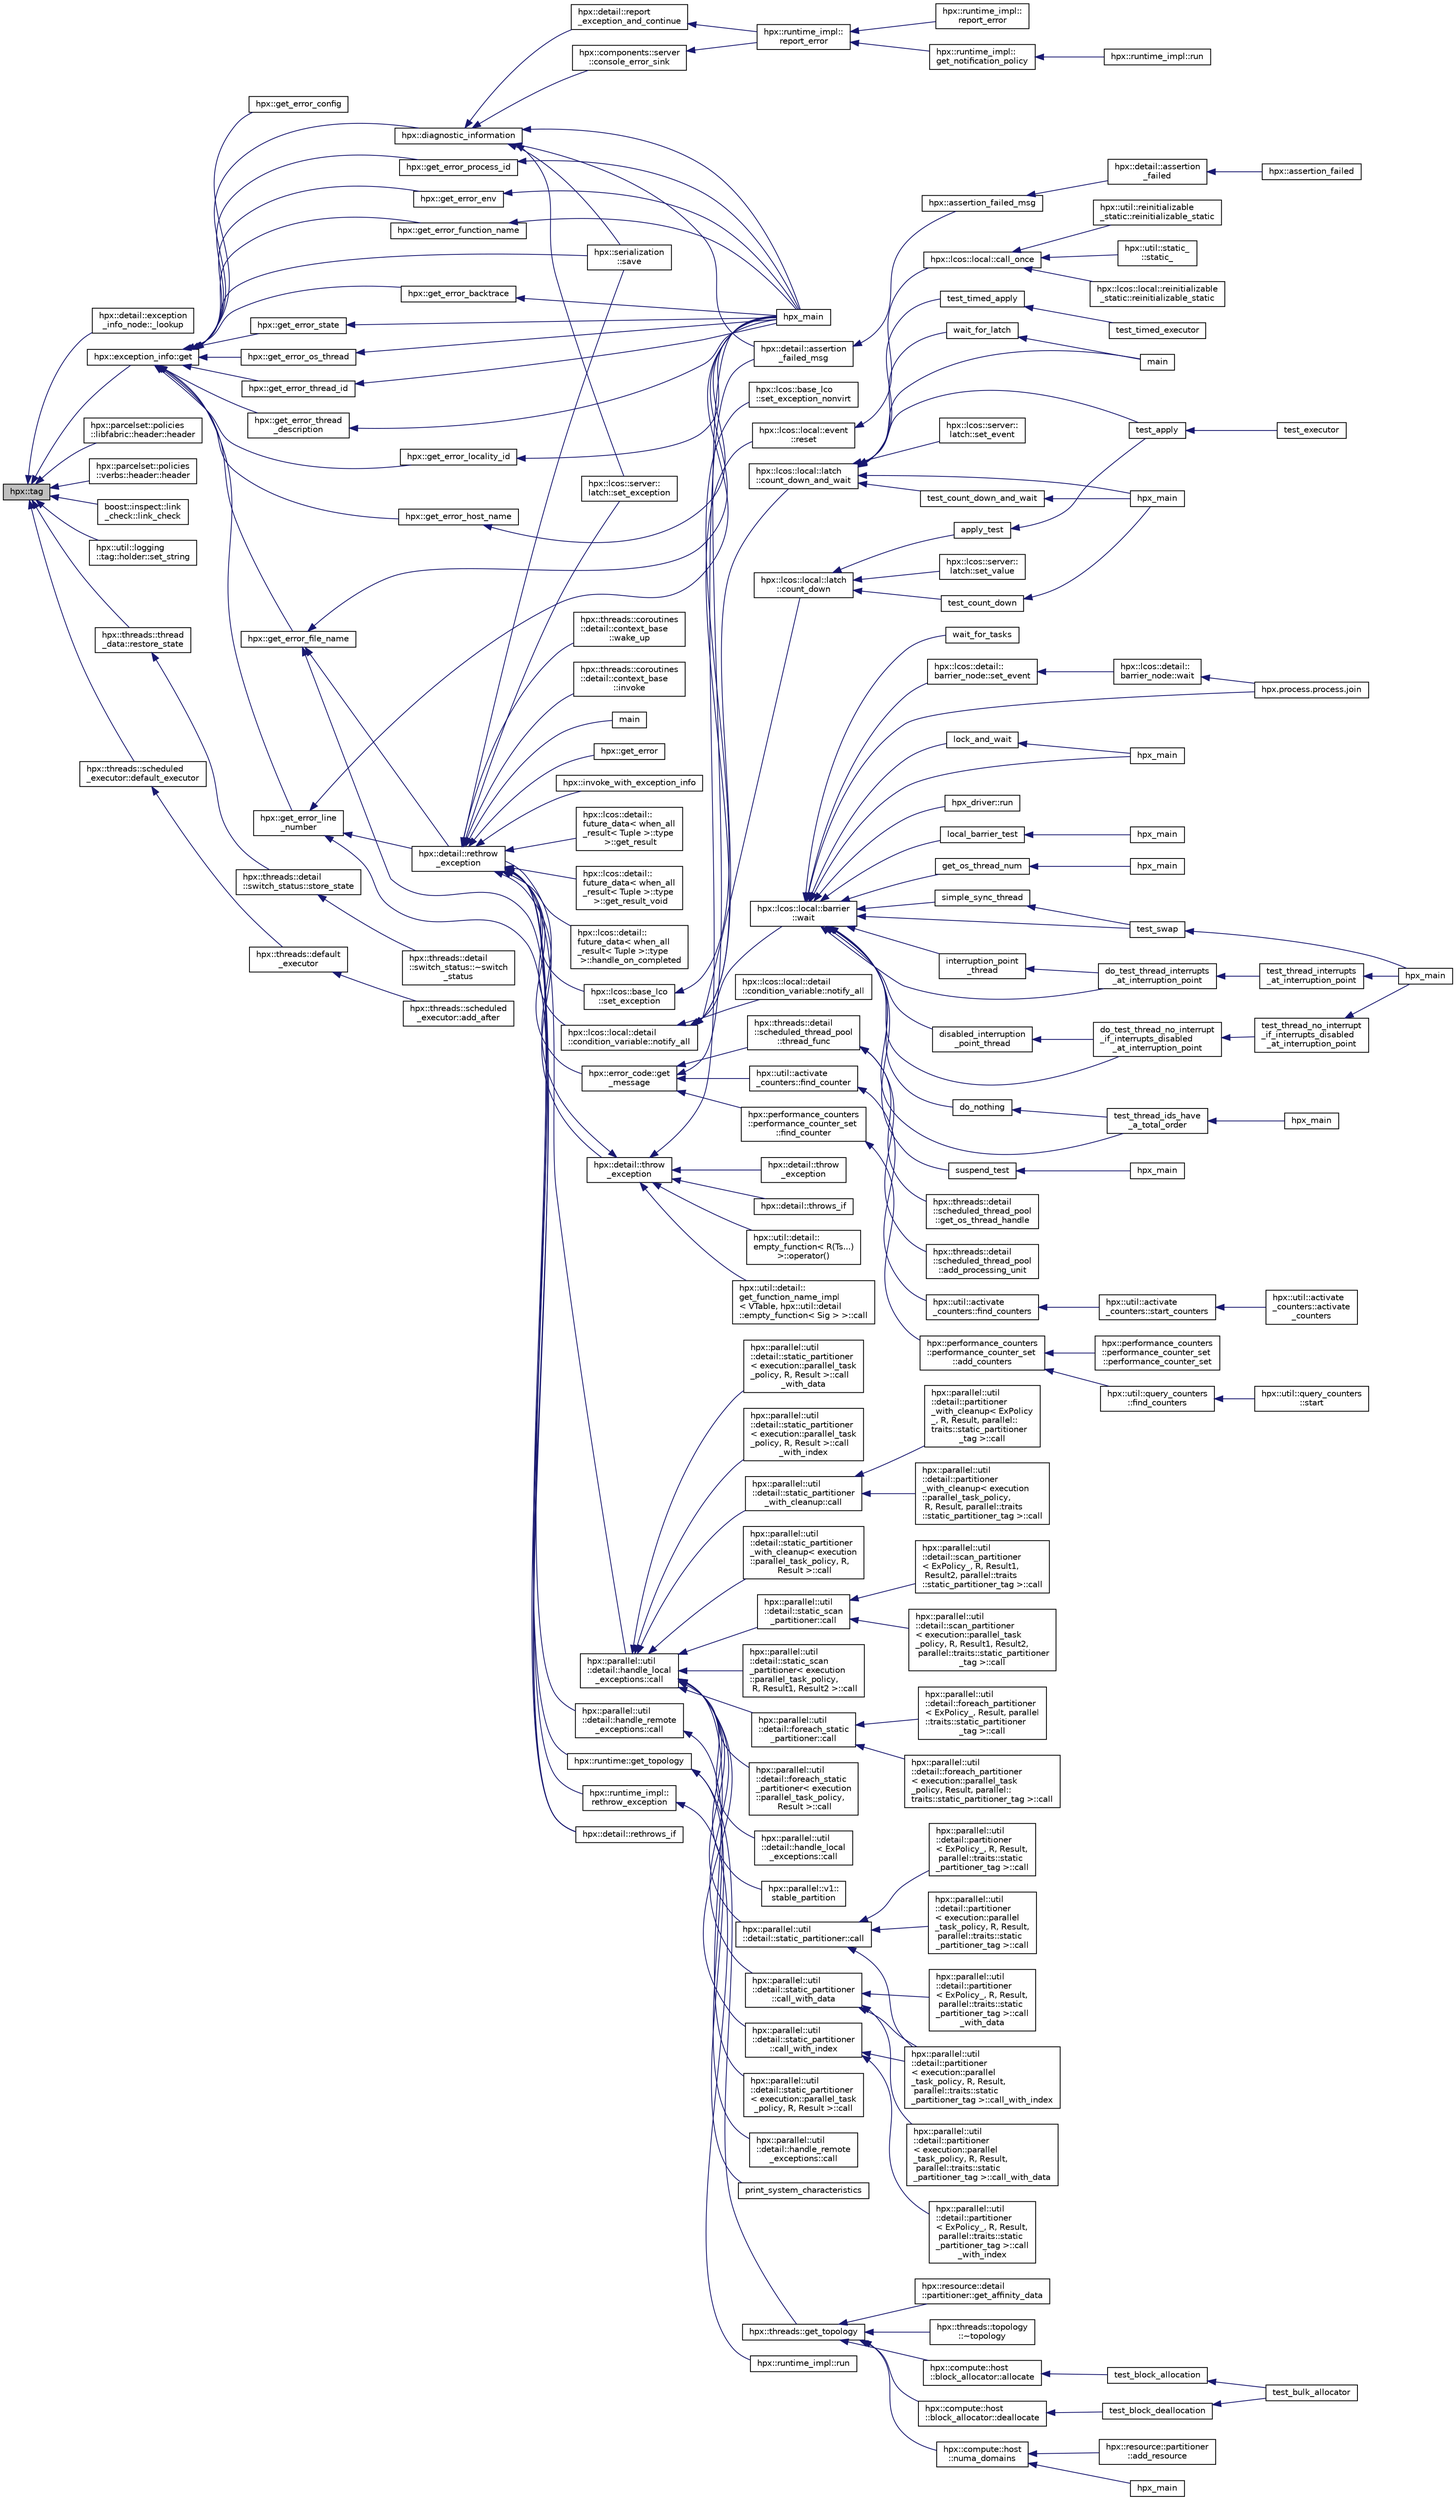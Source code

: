 digraph "hpx::tag"
{
  edge [fontname="Helvetica",fontsize="10",labelfontname="Helvetica",labelfontsize="10"];
  node [fontname="Helvetica",fontsize="10",shape=record];
  rankdir="LR";
  Node16315 [label="hpx::tag",height=0.2,width=0.4,color="black", fillcolor="grey75", style="filled", fontcolor="black"];
  Node16315 -> Node16316 [dir="back",color="midnightblue",fontsize="10",style="solid",fontname="Helvetica"];
  Node16316 [label="hpx::detail::exception\l_info_node::_lookup",height=0.2,width=0.4,color="black", fillcolor="white", style="filled",URL="$dd/d47/classhpx_1_1detail_1_1exception__info__node.html#a893452f0b7aa9c681b8bca11200932f8"];
  Node16315 -> Node16317 [dir="back",color="midnightblue",fontsize="10",style="solid",fontname="Helvetica"];
  Node16317 [label="hpx::exception_info::get",height=0.2,width=0.4,color="black", fillcolor="white", style="filled",URL="$d9/dd9/classhpx_1_1exception__info.html#a5185a3dd356feafdff056cc4004d15b4"];
  Node16317 -> Node16318 [dir="back",color="midnightblue",fontsize="10",style="solid",fontname="Helvetica"];
  Node16318 [label="hpx::diagnostic_information",height=0.2,width=0.4,color="black", fillcolor="white", style="filled",URL="$d8/d83/namespacehpx.html#af59d165ab289edc23121bae716d73b81",tooltip="Extract the diagnostic information embedded in the given exception and return a string holding a form..."];
  Node16318 -> Node16319 [dir="back",color="midnightblue",fontsize="10",style="solid",fontname="Helvetica"];
  Node16319 [label="hpx::components::server\l::console_error_sink",height=0.2,width=0.4,color="black", fillcolor="white", style="filled",URL="$d2/da2/namespacehpx_1_1components_1_1server.html#a690e445bd980a7ec4040fbba96dbfa61"];
  Node16319 -> Node16320 [dir="back",color="midnightblue",fontsize="10",style="solid",fontname="Helvetica"];
  Node16320 [label="hpx::runtime_impl::\lreport_error",height=0.2,width=0.4,color="black", fillcolor="white", style="filled",URL="$dc/d80/classhpx_1_1runtime__impl.html#aabdaeb29966bd884e97f5fbca0ecae3d",tooltip="Report a non-recoverable error to the runtime system. "];
  Node16320 -> Node16321 [dir="back",color="midnightblue",fontsize="10",style="solid",fontname="Helvetica"];
  Node16321 [label="hpx::runtime_impl::\lreport_error",height=0.2,width=0.4,color="black", fillcolor="white", style="filled",URL="$dc/d80/classhpx_1_1runtime__impl.html#a5183bfa1e494d6a1455d6c10300d202d",tooltip="Report a non-recoverable error to the runtime system. "];
  Node16320 -> Node16322 [dir="back",color="midnightblue",fontsize="10",style="solid",fontname="Helvetica"];
  Node16322 [label="hpx::runtime_impl::\lget_notification_policy",height=0.2,width=0.4,color="black", fillcolor="white", style="filled",URL="$dc/d80/classhpx_1_1runtime__impl.html#aa9de8265198ceaf0e1e3f2ac1d78462e"];
  Node16322 -> Node16323 [dir="back",color="midnightblue",fontsize="10",style="solid",fontname="Helvetica"];
  Node16323 [label="hpx::runtime_impl::run",height=0.2,width=0.4,color="black", fillcolor="white", style="filled",URL="$dc/d80/classhpx_1_1runtime__impl.html#af8458421582bcb47802b012932a68757",tooltip="Run the HPX runtime system, initially use the given number of (OS) threads in the thread-manager and ..."];
  Node16318 -> Node16324 [dir="back",color="midnightblue",fontsize="10",style="solid",fontname="Helvetica"];
  Node16324 [label="hpx_main",height=0.2,width=0.4,color="black", fillcolor="white", style="filled",URL="$d9/d96/error__handling_8cpp.html#aefd26dd818037509b2241068d57e3e1d"];
  Node16318 -> Node16325 [dir="back",color="midnightblue",fontsize="10",style="solid",fontname="Helvetica"];
  Node16325 [label="hpx::detail::assertion\l_failed_msg",height=0.2,width=0.4,color="black", fillcolor="white", style="filled",URL="$d5/dbe/namespacehpx_1_1detail.html#a078ade6d283dcb816b9295092df8bd7b"];
  Node16325 -> Node16326 [dir="back",color="midnightblue",fontsize="10",style="solid",fontname="Helvetica"];
  Node16326 [label="hpx::assertion_failed_msg",height=0.2,width=0.4,color="black", fillcolor="white", style="filled",URL="$d8/d83/namespacehpx.html#a89481420ff4aeab8c105f891a54d05e7"];
  Node16326 -> Node16327 [dir="back",color="midnightblue",fontsize="10",style="solid",fontname="Helvetica"];
  Node16327 [label="hpx::detail::assertion\l_failed",height=0.2,width=0.4,color="black", fillcolor="white", style="filled",URL="$d5/dbe/namespacehpx_1_1detail.html#a2d17d424c0a0fe9531ed345e974276e2"];
  Node16327 -> Node16328 [dir="back",color="midnightblue",fontsize="10",style="solid",fontname="Helvetica"];
  Node16328 [label="hpx::assertion_failed",height=0.2,width=0.4,color="black", fillcolor="white", style="filled",URL="$d8/d83/namespacehpx.html#a28fef0a5f0bb88b48bb37829d1efeb83"];
  Node16318 -> Node16329 [dir="back",color="midnightblue",fontsize="10",style="solid",fontname="Helvetica"];
  Node16329 [label="hpx::detail::report\l_exception_and_continue",height=0.2,width=0.4,color="black", fillcolor="white", style="filled",URL="$d5/dbe/namespacehpx_1_1detail.html#a4583e4f931e3f1cbdfaf65d36a6bbde3"];
  Node16329 -> Node16320 [dir="back",color="midnightblue",fontsize="10",style="solid",fontname="Helvetica"];
  Node16318 -> Node16330 [dir="back",color="midnightblue",fontsize="10",style="solid",fontname="Helvetica"];
  Node16330 [label="hpx::lcos::server::\llatch::set_exception",height=0.2,width=0.4,color="black", fillcolor="white", style="filled",URL="$d7/d72/classhpx_1_1lcos_1_1server_1_1latch.html#a6a83a6b5e6e193e6c0a47590b67d5db0"];
  Node16318 -> Node16331 [dir="back",color="midnightblue",fontsize="10",style="solid",fontname="Helvetica"];
  Node16331 [label="hpx::serialization\l::save",height=0.2,width=0.4,color="black", fillcolor="white", style="filled",URL="$d5/d3c/namespacehpx_1_1serialization.html#a9ec115556934cbf16eb17f027be48e57"];
  Node16317 -> Node16332 [dir="back",color="midnightblue",fontsize="10",style="solid",fontname="Helvetica"];
  Node16332 [label="hpx::get_error_locality_id",height=0.2,width=0.4,color="black", fillcolor="white", style="filled",URL="$d8/d83/namespacehpx.html#ae0aad4b593578699a9f5ac58d2a11288",tooltip="Return the locality id where the exception was thrown. "];
  Node16332 -> Node16324 [dir="back",color="midnightblue",fontsize="10",style="solid",fontname="Helvetica"];
  Node16317 -> Node16333 [dir="back",color="midnightblue",fontsize="10",style="solid",fontname="Helvetica"];
  Node16333 [label="hpx::get_error_host_name",height=0.2,width=0.4,color="black", fillcolor="white", style="filled",URL="$d8/d83/namespacehpx.html#a7ebe8e69e08d364ec86cbdcb9c5aa199",tooltip="Return the hostname of the locality where the exception was thrown. "];
  Node16333 -> Node16324 [dir="back",color="midnightblue",fontsize="10",style="solid",fontname="Helvetica"];
  Node16317 -> Node16334 [dir="back",color="midnightblue",fontsize="10",style="solid",fontname="Helvetica"];
  Node16334 [label="hpx::get_error_process_id",height=0.2,width=0.4,color="black", fillcolor="white", style="filled",URL="$d8/d83/namespacehpx.html#a0c21f4e95548d80fb941b4138d0e4d24",tooltip="Return the (operating system) process id of the locality where the exception was thrown. "];
  Node16334 -> Node16324 [dir="back",color="midnightblue",fontsize="10",style="solid",fontname="Helvetica"];
  Node16317 -> Node16335 [dir="back",color="midnightblue",fontsize="10",style="solid",fontname="Helvetica"];
  Node16335 [label="hpx::get_error_env",height=0.2,width=0.4,color="black", fillcolor="white", style="filled",URL="$d8/d83/namespacehpx.html#ab74d4e93ce592c61fa3d107701ef9284",tooltip="Return the environment of the OS-process at the point the exception was thrown. "];
  Node16335 -> Node16324 [dir="back",color="midnightblue",fontsize="10",style="solid",fontname="Helvetica"];
  Node16317 -> Node16336 [dir="back",color="midnightblue",fontsize="10",style="solid",fontname="Helvetica"];
  Node16336 [label="hpx::get_error_function_name",height=0.2,width=0.4,color="black", fillcolor="white", style="filled",URL="$d8/d83/namespacehpx.html#a754d205ce3b220a254c65f3d124ac405",tooltip="Return the function name from which the exception was thrown. "];
  Node16336 -> Node16324 [dir="back",color="midnightblue",fontsize="10",style="solid",fontname="Helvetica"];
  Node16317 -> Node16337 [dir="back",color="midnightblue",fontsize="10",style="solid",fontname="Helvetica"];
  Node16337 [label="hpx::get_error_backtrace",height=0.2,width=0.4,color="black", fillcolor="white", style="filled",URL="$d8/d83/namespacehpx.html#a6832a96f6792773df7403722ca42ea1c",tooltip="Return the stack backtrace from the point the exception was thrown. "];
  Node16337 -> Node16324 [dir="back",color="midnightblue",fontsize="10",style="solid",fontname="Helvetica"];
  Node16317 -> Node16338 [dir="back",color="midnightblue",fontsize="10",style="solid",fontname="Helvetica"];
  Node16338 [label="hpx::get_error_file_name",height=0.2,width=0.4,color="black", fillcolor="white", style="filled",URL="$d8/d83/namespacehpx.html#a0af92c8ff70bbc40c078ef06a2ff4647",tooltip="Return the (source code) file name of the function from which the exception was thrown. "];
  Node16338 -> Node16324 [dir="back",color="midnightblue",fontsize="10",style="solid",fontname="Helvetica"];
  Node16338 -> Node16339 [dir="back",color="midnightblue",fontsize="10",style="solid",fontname="Helvetica"];
  Node16339 [label="hpx::detail::rethrow\l_exception",height=0.2,width=0.4,color="black", fillcolor="white", style="filled",URL="$d5/dbe/namespacehpx_1_1detail.html#aee8c9834a58f5c303ab3458b3b47d557"];
  Node16339 -> Node16340 [dir="back",color="midnightblue",fontsize="10",style="solid",fontname="Helvetica"];
  Node16340 [label="hpx::lcos::base_lco\l::set_exception",height=0.2,width=0.4,color="black", fillcolor="white", style="filled",URL="$d4/d89/classhpx_1_1lcos_1_1base__lco.html#a85408899df98b05ceeb1aac31713f84d"];
  Node16340 -> Node16341 [dir="back",color="midnightblue",fontsize="10",style="solid",fontname="Helvetica"];
  Node16341 [label="hpx::lcos::base_lco\l::set_exception_nonvirt",height=0.2,width=0.4,color="black", fillcolor="white", style="filled",URL="$d4/d89/classhpx_1_1lcos_1_1base__lco.html#a969b5d5ecc77e759c713a0bb7a9d39fa"];
  Node16339 -> Node16342 [dir="back",color="midnightblue",fontsize="10",style="solid",fontname="Helvetica"];
  Node16342 [label="hpx::lcos::local::detail\l::condition_variable::notify_all",height=0.2,width=0.4,color="black", fillcolor="white", style="filled",URL="$d2/d39/classhpx_1_1lcos_1_1local_1_1detail_1_1condition__variable.html#adb0b4abe6f75aa3fad397b6a556ff1ae"];
  Node16342 -> Node16343 [dir="back",color="midnightblue",fontsize="10",style="solid",fontname="Helvetica"];
  Node16343 [label="hpx::lcos::local::detail\l::condition_variable::notify_all",height=0.2,width=0.4,color="black", fillcolor="white", style="filled",URL="$d2/d39/classhpx_1_1lcos_1_1local_1_1detail_1_1condition__variable.html#ae669c43530443e8852760f51f0ee3862"];
  Node16342 -> Node16344 [dir="back",color="midnightblue",fontsize="10",style="solid",fontname="Helvetica"];
  Node16344 [label="hpx::lcos::local::event\l::reset",height=0.2,width=0.4,color="black", fillcolor="white", style="filled",URL="$d2/d08/classhpx_1_1lcos_1_1local_1_1event.html#a1705a352cfae05961fe1f5c112199554",tooltip="Reset the event. "];
  Node16344 -> Node16345 [dir="back",color="midnightblue",fontsize="10",style="solid",fontname="Helvetica"];
  Node16345 [label="hpx::lcos::local::call_once",height=0.2,width=0.4,color="black", fillcolor="white", style="filled",URL="$d0/d47/namespacehpx_1_1lcos_1_1local.html#a3fa67464391720578b24d35907853756"];
  Node16345 -> Node16346 [dir="back",color="midnightblue",fontsize="10",style="solid",fontname="Helvetica"];
  Node16346 [label="hpx::lcos::local::reinitializable\l_static::reinitializable_static",height=0.2,width=0.4,color="black", fillcolor="white", style="filled",URL="$d4/d04/structhpx_1_1lcos_1_1local_1_1reinitializable__static.html#a5be89efcb123484e955a72ee512d0ea2"];
  Node16345 -> Node16347 [dir="back",color="midnightblue",fontsize="10",style="solid",fontname="Helvetica"];
  Node16347 [label="hpx::util::reinitializable\l_static::reinitializable_static",height=0.2,width=0.4,color="black", fillcolor="white", style="filled",URL="$d2/db7/structhpx_1_1util_1_1reinitializable__static.html#a8ebb2d00ae9b9ed3bef5751a326e57b3"];
  Node16345 -> Node16348 [dir="back",color="midnightblue",fontsize="10",style="solid",fontname="Helvetica"];
  Node16348 [label="hpx::util::static_\l::static_",height=0.2,width=0.4,color="black", fillcolor="white", style="filled",URL="$d3/dbb/structhpx_1_1util_1_1static__.html#a469d6f838e6368a1517bc1082099b8da"];
  Node16342 -> Node16349 [dir="back",color="midnightblue",fontsize="10",style="solid",fontname="Helvetica"];
  Node16349 [label="hpx::lcos::local::latch\l::count_down_and_wait",height=0.2,width=0.4,color="black", fillcolor="white", style="filled",URL="$dd/de7/classhpx_1_1lcos_1_1local_1_1latch.html#adefe7460a4205b19b2d7db2390673685"];
  Node16349 -> Node16350 [dir="back",color="midnightblue",fontsize="10",style="solid",fontname="Helvetica"];
  Node16350 [label="wait_for_latch",height=0.2,width=0.4,color="black", fillcolor="white", style="filled",URL="$d3/dd4/enumerate__threads_8cpp.html#a1044b11869f3225fc64846d4674c34a0"];
  Node16350 -> Node16351 [dir="back",color="midnightblue",fontsize="10",style="solid",fontname="Helvetica"];
  Node16351 [label="main",height=0.2,width=0.4,color="black", fillcolor="white", style="filled",URL="$d3/dd4/enumerate__threads_8cpp.html#ae66f6b31b5ad750f1fe042a706a4e3d4"];
  Node16349 -> Node16351 [dir="back",color="midnightblue",fontsize="10",style="solid",fontname="Helvetica"];
  Node16349 -> Node16352 [dir="back",color="midnightblue",fontsize="10",style="solid",fontname="Helvetica"];
  Node16352 [label="hpx::lcos::server::\llatch::set_event",height=0.2,width=0.4,color="black", fillcolor="white", style="filled",URL="$d7/d72/classhpx_1_1lcos_1_1server_1_1latch.html#ad456d4a188574ebc6bdb53f626cb8b27"];
  Node16349 -> Node16353 [dir="back",color="midnightblue",fontsize="10",style="solid",fontname="Helvetica"];
  Node16353 [label="test_count_down_and_wait",height=0.2,width=0.4,color="black", fillcolor="white", style="filled",URL="$d4/db4/local__latch_8cpp.html#a835e7630881efa4fb379972b0dc2fdb1"];
  Node16353 -> Node16354 [dir="back",color="midnightblue",fontsize="10",style="solid",fontname="Helvetica"];
  Node16354 [label="hpx_main",height=0.2,width=0.4,color="black", fillcolor="white", style="filled",URL="$d4/db4/local__latch_8cpp.html#aefd26dd818037509b2241068d57e3e1d"];
  Node16349 -> Node16354 [dir="back",color="midnightblue",fontsize="10",style="solid",fontname="Helvetica"];
  Node16349 -> Node16355 [dir="back",color="midnightblue",fontsize="10",style="solid",fontname="Helvetica"];
  Node16355 [label="test_apply",height=0.2,width=0.4,color="black", fillcolor="white", style="filled",URL="$d8/d83/minimal__async__executor_8cpp.html#a5f84f0aa2a8c7b97a91aff6d6eb013fc"];
  Node16355 -> Node16356 [dir="back",color="midnightblue",fontsize="10",style="solid",fontname="Helvetica"];
  Node16356 [label="test_executor",height=0.2,width=0.4,color="black", fillcolor="white", style="filled",URL="$d8/d83/minimal__async__executor_8cpp.html#a12065ee56eec28d3895ba316405a7116"];
  Node16349 -> Node16357 [dir="back",color="midnightblue",fontsize="10",style="solid",fontname="Helvetica"];
  Node16357 [label="test_timed_apply",height=0.2,width=0.4,color="black", fillcolor="white", style="filled",URL="$d7/de3/minimal__timed__async__executor_8cpp.html#a4efa415d3bbbec720c16e167505810e9"];
  Node16357 -> Node16358 [dir="back",color="midnightblue",fontsize="10",style="solid",fontname="Helvetica"];
  Node16358 [label="test_timed_executor",height=0.2,width=0.4,color="black", fillcolor="white", style="filled",URL="$d7/de3/minimal__timed__async__executor_8cpp.html#a4e2d002d587a77e84eb27f1f903f5094"];
  Node16342 -> Node16359 [dir="back",color="midnightblue",fontsize="10",style="solid",fontname="Helvetica"];
  Node16359 [label="hpx::lcos::local::latch\l::count_down",height=0.2,width=0.4,color="black", fillcolor="white", style="filled",URL="$dd/de7/classhpx_1_1lcos_1_1local_1_1latch.html#aef25cea98d12a646af282d0251583d53"];
  Node16359 -> Node16360 [dir="back",color="midnightblue",fontsize="10",style="solid",fontname="Helvetica"];
  Node16360 [label="hpx::lcos::server::\llatch::set_value",height=0.2,width=0.4,color="black", fillcolor="white", style="filled",URL="$d7/d72/classhpx_1_1lcos_1_1server_1_1latch.html#a547d6f9581fc315e3ab990be67bfa5eb",tooltip="This is invoked whenever the count_down() function is called. "];
  Node16359 -> Node16361 [dir="back",color="midnightblue",fontsize="10",style="solid",fontname="Helvetica"];
  Node16361 [label="test_count_down",height=0.2,width=0.4,color="black", fillcolor="white", style="filled",URL="$d4/db4/local__latch_8cpp.html#a6920c9633d0c95c497d3a4ee446a2bc5"];
  Node16361 -> Node16354 [dir="back",color="midnightblue",fontsize="10",style="solid",fontname="Helvetica"];
  Node16359 -> Node16362 [dir="back",color="midnightblue",fontsize="10",style="solid",fontname="Helvetica"];
  Node16362 [label="apply_test",height=0.2,width=0.4,color="black", fillcolor="white", style="filled",URL="$d8/d83/minimal__async__executor_8cpp.html#a7e42b6242cfc769ca209a7d7db8e7f16"];
  Node16362 -> Node16355 [dir="back",color="midnightblue",fontsize="10",style="solid",fontname="Helvetica"];
  Node16342 -> Node16363 [dir="back",color="midnightblue",fontsize="10",style="solid",fontname="Helvetica"];
  Node16363 [label="hpx::lcos::local::barrier\l::wait",height=0.2,width=0.4,color="black", fillcolor="white", style="filled",URL="$da/d43/classhpx_1_1lcos_1_1local_1_1barrier.html#ae3374c182ffd12c9975963139b6f9255"];
  Node16363 -> Node16364 [dir="back",color="midnightblue",fontsize="10",style="solid",fontname="Helvetica"];
  Node16364 [label="hpx::lcos::detail::\lbarrier_node::set_event",height=0.2,width=0.4,color="black", fillcolor="white", style="filled",URL="$dc/dd7/structhpx_1_1lcos_1_1detail_1_1barrier__node.html#a7c4df1612298d6bca82818ad1ab263e7"];
  Node16364 -> Node16365 [dir="back",color="midnightblue",fontsize="10",style="solid",fontname="Helvetica"];
  Node16365 [label="hpx::lcos::detail::\lbarrier_node::wait",height=0.2,width=0.4,color="black", fillcolor="white", style="filled",URL="$dc/dd7/structhpx_1_1lcos_1_1detail_1_1barrier__node.html#aa4e3bd2f6143714f869892b8e992c45e"];
  Node16365 -> Node16366 [dir="back",color="midnightblue",fontsize="10",style="solid",fontname="Helvetica"];
  Node16366 [label="hpx.process.process.join",height=0.2,width=0.4,color="black", fillcolor="white", style="filled",URL="$d3/d41/classhpx_1_1process_1_1process.html#acc7ec4687f3bf5ae121ef7b494d991d8"];
  Node16363 -> Node16367 [dir="back",color="midnightblue",fontsize="10",style="solid",fontname="Helvetica"];
  Node16367 [label="lock_and_wait",height=0.2,width=0.4,color="black", fillcolor="white", style="filled",URL="$d5/dca/hpx__thread__phase_8cpp.html#a33ae614742af7a5d14a763390f10b5ce"];
  Node16367 -> Node16368 [dir="back",color="midnightblue",fontsize="10",style="solid",fontname="Helvetica"];
  Node16368 [label="hpx_main",height=0.2,width=0.4,color="black", fillcolor="white", style="filled",URL="$d5/dca/hpx__thread__phase_8cpp.html#aaf67a3863f19ff7033e239ebb1204fb7"];
  Node16363 -> Node16368 [dir="back",color="midnightblue",fontsize="10",style="solid",fontname="Helvetica"];
  Node16363 -> Node16369 [dir="back",color="midnightblue",fontsize="10",style="solid",fontname="Helvetica"];
  Node16369 [label="hpx_driver::run",height=0.2,width=0.4,color="black", fillcolor="white", style="filled",URL="$df/d10/structhpx__driver.html#a18f4851aebac8f2b382fae393675108f"];
  Node16363 -> Node16370 [dir="back",color="midnightblue",fontsize="10",style="solid",fontname="Helvetica"];
  Node16370 [label="local_barrier_test",height=0.2,width=0.4,color="black", fillcolor="white", style="filled",URL="$d2/db4/tests_2unit_2lcos_2local__barrier_8cpp.html#aa0780d94f0cd2b7fb0085691df108c5d"];
  Node16370 -> Node16371 [dir="back",color="midnightblue",fontsize="10",style="solid",fontname="Helvetica"];
  Node16371 [label="hpx_main",height=0.2,width=0.4,color="black", fillcolor="white", style="filled",URL="$d2/db4/tests_2unit_2lcos_2local__barrier_8cpp.html#aaf67a3863f19ff7033e239ebb1204fb7"];
  Node16363 -> Node16372 [dir="back",color="midnightblue",fontsize="10",style="solid",fontname="Helvetica"];
  Node16372 [label="get_os_thread_num",height=0.2,width=0.4,color="black", fillcolor="white", style="filled",URL="$d2/dfb/os__thread__num_8cpp.html#a4e93c08a1dab5895036ff150c5cbf0aa"];
  Node16372 -> Node16373 [dir="back",color="midnightblue",fontsize="10",style="solid",fontname="Helvetica"];
  Node16373 [label="hpx_main",height=0.2,width=0.4,color="black", fillcolor="white", style="filled",URL="$d2/dfb/os__thread__num_8cpp.html#aaf67a3863f19ff7033e239ebb1204fb7"];
  Node16363 -> Node16366 [dir="back",color="midnightblue",fontsize="10",style="solid",fontname="Helvetica"];
  Node16363 -> Node16374 [dir="back",color="midnightblue",fontsize="10",style="solid",fontname="Helvetica"];
  Node16374 [label="interruption_point\l_thread",height=0.2,width=0.4,color="black", fillcolor="white", style="filled",URL="$d0/d4e/tests_2unit_2threads_2thread_8cpp.html#a4ed7731f04404da6ea18c2204329f7cb"];
  Node16374 -> Node16375 [dir="back",color="midnightblue",fontsize="10",style="solid",fontname="Helvetica"];
  Node16375 [label="do_test_thread_interrupts\l_at_interruption_point",height=0.2,width=0.4,color="black", fillcolor="white", style="filled",URL="$d0/d4e/tests_2unit_2threads_2thread_8cpp.html#a1592be75203d2ef54f0a19832cacecf8"];
  Node16375 -> Node16376 [dir="back",color="midnightblue",fontsize="10",style="solid",fontname="Helvetica"];
  Node16376 [label="test_thread_interrupts\l_at_interruption_point",height=0.2,width=0.4,color="black", fillcolor="white", style="filled",URL="$d0/d4e/tests_2unit_2threads_2thread_8cpp.html#a4a6a8c2918dcd825da0102f3a63bf24a"];
  Node16376 -> Node16377 [dir="back",color="midnightblue",fontsize="10",style="solid",fontname="Helvetica"];
  Node16377 [label="hpx_main",height=0.2,width=0.4,color="black", fillcolor="white", style="filled",URL="$d0/d4e/tests_2unit_2threads_2thread_8cpp.html#a255f773d830db5ca937cff11c2692fa2"];
  Node16363 -> Node16375 [dir="back",color="midnightblue",fontsize="10",style="solid",fontname="Helvetica"];
  Node16363 -> Node16378 [dir="back",color="midnightblue",fontsize="10",style="solid",fontname="Helvetica"];
  Node16378 [label="disabled_interruption\l_point_thread",height=0.2,width=0.4,color="black", fillcolor="white", style="filled",URL="$d0/d4e/tests_2unit_2threads_2thread_8cpp.html#a36cf1f1e669661313a3a2657b174f7c2"];
  Node16378 -> Node16379 [dir="back",color="midnightblue",fontsize="10",style="solid",fontname="Helvetica"];
  Node16379 [label="do_test_thread_no_interrupt\l_if_interrupts_disabled\l_at_interruption_point",height=0.2,width=0.4,color="black", fillcolor="white", style="filled",URL="$d0/d4e/tests_2unit_2threads_2thread_8cpp.html#a83a3b29d9f2edb5952625e72f9651985"];
  Node16379 -> Node16380 [dir="back",color="midnightblue",fontsize="10",style="solid",fontname="Helvetica"];
  Node16380 [label="test_thread_no_interrupt\l_if_interrupts_disabled\l_at_interruption_point",height=0.2,width=0.4,color="black", fillcolor="white", style="filled",URL="$d0/d4e/tests_2unit_2threads_2thread_8cpp.html#ae8589f467c87f24293dd95710b4d8374"];
  Node16380 -> Node16377 [dir="back",color="midnightblue",fontsize="10",style="solid",fontname="Helvetica"];
  Node16363 -> Node16379 [dir="back",color="midnightblue",fontsize="10",style="solid",fontname="Helvetica"];
  Node16363 -> Node16381 [dir="back",color="midnightblue",fontsize="10",style="solid",fontname="Helvetica"];
  Node16381 [label="simple_sync_thread",height=0.2,width=0.4,color="black", fillcolor="white", style="filled",URL="$d0/d4e/tests_2unit_2threads_2thread_8cpp.html#aafe091deb4ce014ec0d8354ca4219cb3"];
  Node16381 -> Node16382 [dir="back",color="midnightblue",fontsize="10",style="solid",fontname="Helvetica"];
  Node16382 [label="test_swap",height=0.2,width=0.4,color="black", fillcolor="white", style="filled",URL="$d0/d4e/tests_2unit_2threads_2thread_8cpp.html#aa9645d2d1912efd27e83867429e862d0"];
  Node16382 -> Node16377 [dir="back",color="midnightblue",fontsize="10",style="solid",fontname="Helvetica"];
  Node16363 -> Node16382 [dir="back",color="midnightblue",fontsize="10",style="solid",fontname="Helvetica"];
  Node16363 -> Node16383 [dir="back",color="midnightblue",fontsize="10",style="solid",fontname="Helvetica"];
  Node16383 [label="do_nothing",height=0.2,width=0.4,color="black", fillcolor="white", style="filled",URL="$df/d88/thread__id_8cpp.html#ad27c188384788837a2a71dde38635725"];
  Node16383 -> Node16384 [dir="back",color="midnightblue",fontsize="10",style="solid",fontname="Helvetica"];
  Node16384 [label="test_thread_ids_have\l_a_total_order",height=0.2,width=0.4,color="black", fillcolor="white", style="filled",URL="$df/d88/thread__id_8cpp.html#a95604be93f5422b5bc87778cff21bde1"];
  Node16384 -> Node16385 [dir="back",color="midnightblue",fontsize="10",style="solid",fontname="Helvetica"];
  Node16385 [label="hpx_main",height=0.2,width=0.4,color="black", fillcolor="white", style="filled",URL="$df/d88/thread__id_8cpp.html#a255f773d830db5ca937cff11c2692fa2"];
  Node16363 -> Node16384 [dir="back",color="midnightblue",fontsize="10",style="solid",fontname="Helvetica"];
  Node16363 -> Node16386 [dir="back",color="midnightblue",fontsize="10",style="solid",fontname="Helvetica"];
  Node16386 [label="suspend_test",height=0.2,width=0.4,color="black", fillcolor="white", style="filled",URL="$db/d59/thread__suspend__duration_8cpp.html#a51db1109c6dea5b277ccfc6e1a2e0a18"];
  Node16386 -> Node16387 [dir="back",color="midnightblue",fontsize="10",style="solid",fontname="Helvetica"];
  Node16387 [label="hpx_main",height=0.2,width=0.4,color="black", fillcolor="white", style="filled",URL="$db/d59/thread__suspend__duration_8cpp.html#aaf67a3863f19ff7033e239ebb1204fb7"];
  Node16363 -> Node16388 [dir="back",color="midnightblue",fontsize="10",style="solid",fontname="Helvetica"];
  Node16388 [label="wait_for_tasks",height=0.2,width=0.4,color="black", fillcolor="white", style="filled",URL="$df/de1/timed__task__spawn_8cpp.html#a9343f118f9876c51c2ce9a733a41320f"];
  Node16339 -> Node16389 [dir="back",color="midnightblue",fontsize="10",style="solid",fontname="Helvetica"];
  Node16389 [label="hpx::threads::coroutines\l::detail::context_base\l::wake_up",height=0.2,width=0.4,color="black", fillcolor="white", style="filled",URL="$db/d5b/classhpx_1_1threads_1_1coroutines_1_1detail_1_1context__base.html#a8f68992ba47147b3cf0d986cb3c00cac"];
  Node16339 -> Node16390 [dir="back",color="midnightblue",fontsize="10",style="solid",fontname="Helvetica"];
  Node16390 [label="hpx::threads::coroutines\l::detail::context_base\l::invoke",height=0.2,width=0.4,color="black", fillcolor="white", style="filled",URL="$db/d5b/classhpx_1_1threads_1_1coroutines_1_1detail_1_1context__base.html#a4551597fa028f3591d03b0812e4a9915"];
  Node16339 -> Node16391 [dir="back",color="midnightblue",fontsize="10",style="solid",fontname="Helvetica"];
  Node16391 [label="main",height=0.2,width=0.4,color="black", fillcolor="white", style="filled",URL="$d7/d51/cxx11__std__exception__ptr_8cpp.html#ae66f6b31b5ad750f1fe042a706a4e3d4"];
  Node16339 -> Node16392 [dir="back",color="midnightblue",fontsize="10",style="solid",fontname="Helvetica"];
  Node16392 [label="hpx::error_code::get\l_message",height=0.2,width=0.4,color="black", fillcolor="white", style="filled",URL="$d0/ddf/classhpx_1_1error__code.html#a70ab613bf2dfd57edc658b4acc680a63"];
  Node16392 -> Node16393 [dir="back",color="midnightblue",fontsize="10",style="solid",fontname="Helvetica"];
  Node16393 [label="hpx::util::activate\l_counters::find_counter",height=0.2,width=0.4,color="black", fillcolor="white", style="filled",URL="$d9/d0b/classhpx_1_1util_1_1activate__counters.html#acc7f93dc5cd3bf46dbcfbe72012f2ff6"];
  Node16393 -> Node16394 [dir="back",color="midnightblue",fontsize="10",style="solid",fontname="Helvetica"];
  Node16394 [label="hpx::util::activate\l_counters::find_counters",height=0.2,width=0.4,color="black", fillcolor="white", style="filled",URL="$d9/d0b/classhpx_1_1util_1_1activate__counters.html#a797f766dd5e2416f54a5a91b267bedd4"];
  Node16394 -> Node16395 [dir="back",color="midnightblue",fontsize="10",style="solid",fontname="Helvetica"];
  Node16395 [label="hpx::util::activate\l_counters::start_counters",height=0.2,width=0.4,color="black", fillcolor="white", style="filled",URL="$d9/d0b/classhpx_1_1util_1_1activate__counters.html#af2193bbb81054707baea1f8f19d63ddf"];
  Node16395 -> Node16396 [dir="back",color="midnightblue",fontsize="10",style="solid",fontname="Helvetica"];
  Node16396 [label="hpx::util::activate\l_counters::activate\l_counters",height=0.2,width=0.4,color="black", fillcolor="white", style="filled",URL="$d9/d0b/classhpx_1_1util_1_1activate__counters.html#a58030114fe706c120ec4d6d793da25d7"];
  Node16392 -> Node16324 [dir="back",color="midnightblue",fontsize="10",style="solid",fontname="Helvetica"];
  Node16392 -> Node16397 [dir="back",color="midnightblue",fontsize="10",style="solid",fontname="Helvetica"];
  Node16397 [label="hpx::performance_counters\l::performance_counter_set\l::find_counter",height=0.2,width=0.4,color="black", fillcolor="white", style="filled",URL="$df/d08/classhpx_1_1performance__counters_1_1performance__counter__set.html#a848fe9c57582888c33da9340854c43ae"];
  Node16397 -> Node16398 [dir="back",color="midnightblue",fontsize="10",style="solid",fontname="Helvetica"];
  Node16398 [label="hpx::performance_counters\l::performance_counter_set\l::add_counters",height=0.2,width=0.4,color="black", fillcolor="white", style="filled",URL="$df/d08/classhpx_1_1performance__counters_1_1performance__counter__set.html#a82a5e55260f2b6380aea7a67db23ee37"];
  Node16398 -> Node16399 [dir="back",color="midnightblue",fontsize="10",style="solid",fontname="Helvetica"];
  Node16399 [label="hpx::performance_counters\l::performance_counter_set\l::performance_counter_set",height=0.2,width=0.4,color="black", fillcolor="white", style="filled",URL="$df/d08/classhpx_1_1performance__counters_1_1performance__counter__set.html#a98a228aa71d402b00fb39dcd660aa80f"];
  Node16398 -> Node16400 [dir="back",color="midnightblue",fontsize="10",style="solid",fontname="Helvetica"];
  Node16400 [label="hpx::util::query_counters\l::find_counters",height=0.2,width=0.4,color="black", fillcolor="white", style="filled",URL="$de/ddf/classhpx_1_1util_1_1query__counters.html#a5348e11b9ef51989bcebe43621816a28"];
  Node16400 -> Node16401 [dir="back",color="midnightblue",fontsize="10",style="solid",fontname="Helvetica"];
  Node16401 [label="hpx::util::query_counters\l::start",height=0.2,width=0.4,color="black", fillcolor="white", style="filled",URL="$de/ddf/classhpx_1_1util_1_1query__counters.html#aa24a6ab24531938c6bd7b143bc8857ad"];
  Node16392 -> Node16402 [dir="back",color="midnightblue",fontsize="10",style="solid",fontname="Helvetica"];
  Node16402 [label="hpx::threads::detail\l::scheduled_thread_pool\l::thread_func",height=0.2,width=0.4,color="black", fillcolor="white", style="filled",URL="$d2/df7/classhpx_1_1threads_1_1detail_1_1scheduled__thread__pool.html#a32d8c1d6d55b20d42149c5710792142f"];
  Node16402 -> Node16403 [dir="back",color="midnightblue",fontsize="10",style="solid",fontname="Helvetica"];
  Node16403 [label="hpx::threads::detail\l::scheduled_thread_pool\l::get_os_thread_handle",height=0.2,width=0.4,color="black", fillcolor="white", style="filled",URL="$d2/df7/classhpx_1_1threads_1_1detail_1_1scheduled__thread__pool.html#a18f2b38df9ce10cde72b3a19174b18fe"];
  Node16402 -> Node16404 [dir="back",color="midnightblue",fontsize="10",style="solid",fontname="Helvetica"];
  Node16404 [label="hpx::threads::detail\l::scheduled_thread_pool\l::add_processing_unit",height=0.2,width=0.4,color="black", fillcolor="white", style="filled",URL="$d2/df7/classhpx_1_1threads_1_1detail_1_1scheduled__thread__pool.html#a83df1a54306c268c2cc95d0c4b9b9eb6"];
  Node16339 -> Node16405 [dir="back",color="midnightblue",fontsize="10",style="solid",fontname="Helvetica"];
  Node16405 [label="hpx::detail::throw\l_exception",height=0.2,width=0.4,color="black", fillcolor="white", style="filled",URL="$d5/dbe/namespacehpx_1_1detail.html#a6366f24c7da7fddd56679cb4f108689d"];
  Node16405 -> Node16406 [dir="back",color="midnightblue",fontsize="10",style="solid",fontname="Helvetica"];
  Node16406 [label="hpx::util::detail::\lempty_function\< R(Ts...)\l\>::operator()",height=0.2,width=0.4,color="black", fillcolor="white", style="filled",URL="$d8/d21/structhpx_1_1util_1_1detail_1_1empty__function_3_01_r_07_ts_8_8_8_08_4.html#adb431a3cceb8571dc9585ee569785162"];
  Node16405 -> Node16407 [dir="back",color="midnightblue",fontsize="10",style="solid",fontname="Helvetica"];
  Node16407 [label="hpx::util::detail::\lget_function_name_impl\l\< VTable, hpx::util::detail\l::empty_function\< Sig \> \>::call",height=0.2,width=0.4,color="black", fillcolor="white", style="filled",URL="$d0/dd7/structhpx_1_1util_1_1detail_1_1get__function__name__impl_3_01_v_table_00_01hpx_1_1util_1_1detail8e73ebb974234b85000c33f4ae0f5f16.html#a75bf9540c81f7b5e41183f3205c12a62"];
  Node16405 -> Node16325 [dir="back",color="midnightblue",fontsize="10",style="solid",fontname="Helvetica"];
  Node16405 -> Node16408 [dir="back",color="midnightblue",fontsize="10",style="solid",fontname="Helvetica"];
  Node16408 [label="hpx::detail::throw\l_exception",height=0.2,width=0.4,color="black", fillcolor="white", style="filled",URL="$d5/dbe/namespacehpx_1_1detail.html#afe2ffcad03076b9ff496b50d1d8945b2"];
  Node16405 -> Node16339 [dir="back",color="midnightblue",fontsize="10",style="solid",fontname="Helvetica"];
  Node16405 -> Node16409 [dir="back",color="midnightblue",fontsize="10",style="solid",fontname="Helvetica"];
  Node16409 [label="hpx::detail::throws_if",height=0.2,width=0.4,color="black", fillcolor="white", style="filled",URL="$d5/dbe/namespacehpx_1_1detail.html#ad1388ea71d54a9719754460b561b024d"];
  Node16339 -> Node16410 [dir="back",color="midnightblue",fontsize="10",style="solid",fontname="Helvetica"];
  Node16410 [label="hpx::get_error",height=0.2,width=0.4,color="black", fillcolor="white", style="filled",URL="$d8/d83/namespacehpx.html#a1ff429d6f7614262d7992fb9571b38b8"];
  Node16339 -> Node16411 [dir="back",color="midnightblue",fontsize="10",style="solid",fontname="Helvetica"];
  Node16411 [label="hpx::invoke_with_exception_info",height=0.2,width=0.4,color="black", fillcolor="white", style="filled",URL="$d8/d83/namespacehpx.html#aa44c53a25b8fa7b5ae7d2bc8ad23ab92"];
  Node16339 -> Node16412 [dir="back",color="midnightblue",fontsize="10",style="solid",fontname="Helvetica"];
  Node16412 [label="hpx::lcos::detail::\lfuture_data\< when_all\l_result\< Tuple \>::type\l \>::get_result",height=0.2,width=0.4,color="black", fillcolor="white", style="filled",URL="$d9/dfd/structhpx_1_1lcos_1_1detail_1_1future__data.html#adc2a0614ee2b64aecba45d60c20d19e1"];
  Node16339 -> Node16413 [dir="back",color="midnightblue",fontsize="10",style="solid",fontname="Helvetica"];
  Node16413 [label="hpx::lcos::detail::\lfuture_data\< when_all\l_result\< Tuple \>::type\l \>::get_result_void",height=0.2,width=0.4,color="black", fillcolor="white", style="filled",URL="$d9/dfd/structhpx_1_1lcos_1_1detail_1_1future__data.html#a841ffe7b74fac6f7b4e3e04fd1440032"];
  Node16339 -> Node16414 [dir="back",color="midnightblue",fontsize="10",style="solid",fontname="Helvetica"];
  Node16414 [label="hpx::lcos::detail::\lfuture_data\< when_all\l_result\< Tuple \>::type\l \>::handle_on_completed",height=0.2,width=0.4,color="black", fillcolor="white", style="filled",URL="$d9/dfd/structhpx_1_1lcos_1_1detail_1_1future__data.html#a61ebb8bee6419e6c3d591b1b88e50641"];
  Node16339 -> Node16415 [dir="back",color="midnightblue",fontsize="10",style="solid",fontname="Helvetica"];
  Node16415 [label="hpx::parallel::util\l::detail::handle_local\l_exceptions::call",height=0.2,width=0.4,color="black", fillcolor="white", style="filled",URL="$d0/d5e/structhpx_1_1parallel_1_1util_1_1detail_1_1handle__local__exceptions.html#a56a599a341f75bf04abe06002fd64e12"];
  Node16415 -> Node16416 [dir="back",color="midnightblue",fontsize="10",style="solid",fontname="Helvetica"];
  Node16416 [label="hpx::parallel::util\l::detail::foreach_static\l_partitioner::call",height=0.2,width=0.4,color="black", fillcolor="white", style="filled",URL="$d6/d6a/structhpx_1_1parallel_1_1util_1_1detail_1_1foreach__static__partitioner.html#adacc835452ced27726fb88e340a65546"];
  Node16416 -> Node16417 [dir="back",color="midnightblue",fontsize="10",style="solid",fontname="Helvetica"];
  Node16417 [label="hpx::parallel::util\l::detail::foreach_partitioner\l\< ExPolicy_, Result, parallel\l::traits::static_partitioner\l_tag \>::call",height=0.2,width=0.4,color="black", fillcolor="white", style="filled",URL="$db/d4c/structhpx_1_1parallel_1_1util_1_1detail_1_1foreach__partitioner_3_01_ex_policy___00_01_result_00f0905d86233521b217e190864e1ef9bf.html#aec3e49e5b0760bc3e17e7151fbb130db"];
  Node16416 -> Node16418 [dir="back",color="midnightblue",fontsize="10",style="solid",fontname="Helvetica"];
  Node16418 [label="hpx::parallel::util\l::detail::foreach_partitioner\l\< execution::parallel_task\l_policy, Result, parallel::\ltraits::static_partitioner_tag \>::call",height=0.2,width=0.4,color="black", fillcolor="white", style="filled",URL="$dc/dea/structhpx_1_1parallel_1_1util_1_1detail_1_1foreach__partitioner_3_01execution_1_1parallel__task_15c413fade2c2ea381c529c90fb01b95.html#a8231aec9aa2b550686dfb09068355222"];
  Node16415 -> Node16419 [dir="back",color="midnightblue",fontsize="10",style="solid",fontname="Helvetica"];
  Node16419 [label="hpx::parallel::util\l::detail::foreach_static\l_partitioner\< execution\l::parallel_task_policy,\l Result \>::call",height=0.2,width=0.4,color="black", fillcolor="white", style="filled",URL="$dc/d70/structhpx_1_1parallel_1_1util_1_1detail_1_1foreach__static__partitioner_3_01execution_1_1paralle8626d5c4384767c8555b9966fc809b75.html#a4879597fc0c82d45142cb561100c86f4"];
  Node16415 -> Node16420 [dir="back",color="midnightblue",fontsize="10",style="solid",fontname="Helvetica"];
  Node16420 [label="hpx::parallel::util\l::detail::handle_local\l_exceptions::call",height=0.2,width=0.4,color="black", fillcolor="white", style="filled",URL="$d0/d5e/structhpx_1_1parallel_1_1util_1_1detail_1_1handle__local__exceptions.html#a65f1c0a8c9b34942d93b3cd71faf8bb0"];
  Node16415 -> Node16421 [dir="back",color="midnightblue",fontsize="10",style="solid",fontname="Helvetica"];
  Node16421 [label="hpx::parallel::v1::\lstable_partition",height=0.2,width=0.4,color="black", fillcolor="white", style="filled",URL="$db/db9/namespacehpx_1_1parallel_1_1v1.html#aed728fb959fc65925bdf19b9ae48d206"];
  Node16415 -> Node16422 [dir="back",color="midnightblue",fontsize="10",style="solid",fontname="Helvetica"];
  Node16422 [label="hpx::parallel::util\l::detail::static_partitioner::call",height=0.2,width=0.4,color="black", fillcolor="white", style="filled",URL="$d0/d26/structhpx_1_1parallel_1_1util_1_1detail_1_1static__partitioner.html#a55606c265351f432a032ffd3f526c9f0"];
  Node16422 -> Node16423 [dir="back",color="midnightblue",fontsize="10",style="solid",fontname="Helvetica"];
  Node16423 [label="hpx::parallel::util\l::detail::partitioner\l\< ExPolicy_, R, Result,\l parallel::traits::static\l_partitioner_tag \>::call",height=0.2,width=0.4,color="black", fillcolor="white", style="filled",URL="$d9/da6/structhpx_1_1parallel_1_1util_1_1detail_1_1partitioner_3_01_ex_policy___00_01_r_00_01_result_00_f9188a728fbca94eb87dd779d6a026dd.html#a175d427f7214fb0049495e41dc2a54e1"];
  Node16422 -> Node16424 [dir="back",color="midnightblue",fontsize="10",style="solid",fontname="Helvetica"];
  Node16424 [label="hpx::parallel::util\l::detail::partitioner\l\< execution::parallel\l_task_policy, R, Result,\l parallel::traits::static\l_partitioner_tag \>::call",height=0.2,width=0.4,color="black", fillcolor="white", style="filled",URL="$d2/d63/structhpx_1_1parallel_1_1util_1_1detail_1_1partitioner_3_01execution_1_1parallel__task__policy_0969c76df517dcec21fca7bbe6c5e8dec.html#a9fc3a0dd370ba00d8094b228c71ea206"];
  Node16422 -> Node16425 [dir="back",color="midnightblue",fontsize="10",style="solid",fontname="Helvetica"];
  Node16425 [label="hpx::parallel::util\l::detail::partitioner\l\< execution::parallel\l_task_policy, R, Result,\l parallel::traits::static\l_partitioner_tag \>::call_with_index",height=0.2,width=0.4,color="black", fillcolor="white", style="filled",URL="$d2/d63/structhpx_1_1parallel_1_1util_1_1detail_1_1partitioner_3_01execution_1_1parallel__task__policy_0969c76df517dcec21fca7bbe6c5e8dec.html#ae29ad3ded2e96492f8b0d3f89630c55b"];
  Node16415 -> Node16426 [dir="back",color="midnightblue",fontsize="10",style="solid",fontname="Helvetica"];
  Node16426 [label="hpx::parallel::util\l::detail::static_partitioner\l::call_with_data",height=0.2,width=0.4,color="black", fillcolor="white", style="filled",URL="$d0/d26/structhpx_1_1parallel_1_1util_1_1detail_1_1static__partitioner.html#a2e16a7f912e00971d1489075a843b703"];
  Node16426 -> Node16427 [dir="back",color="midnightblue",fontsize="10",style="solid",fontname="Helvetica"];
  Node16427 [label="hpx::parallel::util\l::detail::partitioner\l\< ExPolicy_, R, Result,\l parallel::traits::static\l_partitioner_tag \>::call\l_with_data",height=0.2,width=0.4,color="black", fillcolor="white", style="filled",URL="$d9/da6/structhpx_1_1parallel_1_1util_1_1detail_1_1partitioner_3_01_ex_policy___00_01_r_00_01_result_00_f9188a728fbca94eb87dd779d6a026dd.html#a7b9b2f116ae30586b36468b18c9094dc"];
  Node16426 -> Node16428 [dir="back",color="midnightblue",fontsize="10",style="solid",fontname="Helvetica"];
  Node16428 [label="hpx::parallel::util\l::detail::partitioner\l\< execution::parallel\l_task_policy, R, Result,\l parallel::traits::static\l_partitioner_tag \>::call_with_data",height=0.2,width=0.4,color="black", fillcolor="white", style="filled",URL="$d2/d63/structhpx_1_1parallel_1_1util_1_1detail_1_1partitioner_3_01execution_1_1parallel__task__policy_0969c76df517dcec21fca7bbe6c5e8dec.html#a48b27922d3496dc3aa94f90df1f1c0f1"];
  Node16426 -> Node16425 [dir="back",color="midnightblue",fontsize="10",style="solid",fontname="Helvetica"];
  Node16415 -> Node16429 [dir="back",color="midnightblue",fontsize="10",style="solid",fontname="Helvetica"];
  Node16429 [label="hpx::parallel::util\l::detail::static_partitioner\l::call_with_index",height=0.2,width=0.4,color="black", fillcolor="white", style="filled",URL="$d0/d26/structhpx_1_1parallel_1_1util_1_1detail_1_1static__partitioner.html#a042b7839c8ab773e61517e0d1581a02d"];
  Node16429 -> Node16430 [dir="back",color="midnightblue",fontsize="10",style="solid",fontname="Helvetica"];
  Node16430 [label="hpx::parallel::util\l::detail::partitioner\l\< ExPolicy_, R, Result,\l parallel::traits::static\l_partitioner_tag \>::call\l_with_index",height=0.2,width=0.4,color="black", fillcolor="white", style="filled",URL="$d9/da6/structhpx_1_1parallel_1_1util_1_1detail_1_1partitioner_3_01_ex_policy___00_01_r_00_01_result_00_f9188a728fbca94eb87dd779d6a026dd.html#ace9998b92da4f0f522b791aaefbe6db4"];
  Node16429 -> Node16425 [dir="back",color="midnightblue",fontsize="10",style="solid",fontname="Helvetica"];
  Node16415 -> Node16431 [dir="back",color="midnightblue",fontsize="10",style="solid",fontname="Helvetica"];
  Node16431 [label="hpx::parallel::util\l::detail::static_partitioner\l\< execution::parallel_task\l_policy, R, Result \>::call",height=0.2,width=0.4,color="black", fillcolor="white", style="filled",URL="$df/dd6/structhpx_1_1parallel_1_1util_1_1detail_1_1static__partitioner_3_01execution_1_1parallel__task__e307c4332e9603f100a00570fb182e4c.html#a6d9e6f39a7ed61b51f4172be35f686f9"];
  Node16415 -> Node16432 [dir="back",color="midnightblue",fontsize="10",style="solid",fontname="Helvetica"];
  Node16432 [label="hpx::parallel::util\l::detail::static_partitioner\l\< execution::parallel_task\l_policy, R, Result \>::call\l_with_data",height=0.2,width=0.4,color="black", fillcolor="white", style="filled",URL="$df/dd6/structhpx_1_1parallel_1_1util_1_1detail_1_1static__partitioner_3_01execution_1_1parallel__task__e307c4332e9603f100a00570fb182e4c.html#ad6b7be00bacc787470a76e212afe06fb"];
  Node16415 -> Node16433 [dir="back",color="midnightblue",fontsize="10",style="solid",fontname="Helvetica"];
  Node16433 [label="hpx::parallel::util\l::detail::static_partitioner\l\< execution::parallel_task\l_policy, R, Result \>::call\l_with_index",height=0.2,width=0.4,color="black", fillcolor="white", style="filled",URL="$df/dd6/structhpx_1_1parallel_1_1util_1_1detail_1_1static__partitioner_3_01execution_1_1parallel__task__e307c4332e9603f100a00570fb182e4c.html#ac1f9791eef7a7d0965e568a55d384ad9"];
  Node16415 -> Node16434 [dir="back",color="midnightblue",fontsize="10",style="solid",fontname="Helvetica"];
  Node16434 [label="hpx::parallel::util\l::detail::static_partitioner\l_with_cleanup::call",height=0.2,width=0.4,color="black", fillcolor="white", style="filled",URL="$df/d7d/structhpx_1_1parallel_1_1util_1_1detail_1_1static__partitioner__with__cleanup.html#aeecd73fce300c09d9d3de28de56cd765"];
  Node16434 -> Node16435 [dir="back",color="midnightblue",fontsize="10",style="solid",fontname="Helvetica"];
  Node16435 [label="hpx::parallel::util\l::detail::partitioner\l_with_cleanup\< ExPolicy\l_, R, Result, parallel::\ltraits::static_partitioner\l_tag \>::call",height=0.2,width=0.4,color="black", fillcolor="white", style="filled",URL="$d0/d90/structhpx_1_1parallel_1_1util_1_1detail_1_1partitioner__with__cleanup_3_01_ex_policy___00_01_r_0c3e17ad3ae71a37de155a669555baeda.html#aeb9438bf721d28529588bf5af4bcddba"];
  Node16434 -> Node16436 [dir="back",color="midnightblue",fontsize="10",style="solid",fontname="Helvetica"];
  Node16436 [label="hpx::parallel::util\l::detail::partitioner\l_with_cleanup\< execution\l::parallel_task_policy,\l R, Result, parallel::traits\l::static_partitioner_tag \>::call",height=0.2,width=0.4,color="black", fillcolor="white", style="filled",URL="$d5/da7/structhpx_1_1parallel_1_1util_1_1detail_1_1partitioner__with__cleanup_3_01execution_1_1parallel_8673dcd98c12f633ab8c18b0022ea41a.html#a7b972bb926154f03e888a1b6fd127bcd"];
  Node16415 -> Node16437 [dir="back",color="midnightblue",fontsize="10",style="solid",fontname="Helvetica"];
  Node16437 [label="hpx::parallel::util\l::detail::static_partitioner\l_with_cleanup\< execution\l::parallel_task_policy, R,\l Result \>::call",height=0.2,width=0.4,color="black", fillcolor="white", style="filled",URL="$df/dd6/structhpx_1_1parallel_1_1util_1_1detail_1_1static__partitioner__with__cleanup_3_01execution_1_1pee81c4d5fba158bd787d5798cd50c2c1.html#a8ad4ccadbe61740176e6186256233fd2"];
  Node16415 -> Node16438 [dir="back",color="midnightblue",fontsize="10",style="solid",fontname="Helvetica"];
  Node16438 [label="hpx::parallel::util\l::detail::static_scan\l_partitioner::call",height=0.2,width=0.4,color="black", fillcolor="white", style="filled",URL="$d6/dba/structhpx_1_1parallel_1_1util_1_1detail_1_1static__scan__partitioner.html#a25ea6c014eef58f375a3ecbb2185ba0c"];
  Node16438 -> Node16439 [dir="back",color="midnightblue",fontsize="10",style="solid",fontname="Helvetica"];
  Node16439 [label="hpx::parallel::util\l::detail::scan_partitioner\l\< ExPolicy_, R, Result1,\l Result2, parallel::traits\l::static_partitioner_tag \>::call",height=0.2,width=0.4,color="black", fillcolor="white", style="filled",URL="$d3/dc5/structhpx_1_1parallel_1_1util_1_1detail_1_1scan__partitioner_3_01_ex_policy___00_01_r_00_01_resu8681f2069743f920fc415be5cbab4cfc.html#a81f03c80515157478188ed27de54ec14"];
  Node16438 -> Node16440 [dir="back",color="midnightblue",fontsize="10",style="solid",fontname="Helvetica"];
  Node16440 [label="hpx::parallel::util\l::detail::scan_partitioner\l\< execution::parallel_task\l_policy, R, Result1, Result2,\l parallel::traits::static_partitioner\l_tag \>::call",height=0.2,width=0.4,color="black", fillcolor="white", style="filled",URL="$dc/d0d/structhpx_1_1parallel_1_1util_1_1detail_1_1scan__partitioner_3_01execution_1_1parallel__task__po27cdc75dfa3303c868d1c8542c2a4e05.html#a668fa903a77643f2e22c7bdb3e02daee"];
  Node16415 -> Node16441 [dir="back",color="midnightblue",fontsize="10",style="solid",fontname="Helvetica"];
  Node16441 [label="hpx::parallel::util\l::detail::static_scan\l_partitioner\< execution\l::parallel_task_policy,\l R, Result1, Result2 \>::call",height=0.2,width=0.4,color="black", fillcolor="white", style="filled",URL="$de/d2e/structhpx_1_1parallel_1_1util_1_1detail_1_1static__scan__partitioner_3_01execution_1_1parallel__8e160c3c419a57c7f05e2f191722824c.html#a64299a0bd2c41bac5cd118e8ff392410"];
  Node16339 -> Node16442 [dir="back",color="midnightblue",fontsize="10",style="solid",fontname="Helvetica"];
  Node16442 [label="hpx::parallel::util\l::detail::handle_remote\l_exceptions::call",height=0.2,width=0.4,color="black", fillcolor="white", style="filled",URL="$dc/dab/structhpx_1_1parallel_1_1util_1_1detail_1_1handle__remote__exceptions.html#ac8776db9adaac98f3694edca72d7caed"];
  Node16442 -> Node16443 [dir="back",color="midnightblue",fontsize="10",style="solid",fontname="Helvetica"];
  Node16443 [label="hpx::parallel::util\l::detail::handle_remote\l_exceptions::call",height=0.2,width=0.4,color="black", fillcolor="white", style="filled",URL="$dc/dab/structhpx_1_1parallel_1_1util_1_1detail_1_1handle__remote__exceptions.html#a364d35286c0697dddf4ac50eb463b09d"];
  Node16339 -> Node16330 [dir="back",color="midnightblue",fontsize="10",style="solid",fontname="Helvetica"];
  Node16339 -> Node16444 [dir="back",color="midnightblue",fontsize="10",style="solid",fontname="Helvetica"];
  Node16444 [label="hpx::runtime::get_topology",height=0.2,width=0.4,color="black", fillcolor="white", style="filled",URL="$d0/d7b/classhpx_1_1runtime.html#aa55a57060c6d0c1ea5ce4e6ef818526e"];
  Node16444 -> Node16445 [dir="back",color="midnightblue",fontsize="10",style="solid",fontname="Helvetica"];
  Node16445 [label="print_system_characteristics",height=0.2,width=0.4,color="black", fillcolor="white", style="filled",URL="$d0/d07/system__characteristics_8hpp.html#ab89dcd3f8f12bd35634d3849f0e93d90"];
  Node16444 -> Node16446 [dir="back",color="midnightblue",fontsize="10",style="solid",fontname="Helvetica"];
  Node16446 [label="hpx::threads::get_topology",height=0.2,width=0.4,color="black", fillcolor="white", style="filled",URL="$d7/d28/namespacehpx_1_1threads.html#a2d22148118979eb7cad63c6ae4cab1c7"];
  Node16446 -> Node16447 [dir="back",color="midnightblue",fontsize="10",style="solid",fontname="Helvetica"];
  Node16447 [label="hpx::compute::host\l::block_allocator::allocate",height=0.2,width=0.4,color="black", fillcolor="white", style="filled",URL="$d2/de8/structhpx_1_1compute_1_1host_1_1block__allocator.html#a4e7e43af2aebdd6b603730bc1e5bdd7c"];
  Node16447 -> Node16448 [dir="back",color="midnightblue",fontsize="10",style="solid",fontname="Helvetica"];
  Node16448 [label="test_block_allocation",height=0.2,width=0.4,color="black", fillcolor="white", style="filled",URL="$dc/d4a/block__allocator_8cpp.html#a7724967e3eafa4b9cfd8f80dad98af00"];
  Node16448 -> Node16449 [dir="back",color="midnightblue",fontsize="10",style="solid",fontname="Helvetica"];
  Node16449 [label="test_bulk_allocator",height=0.2,width=0.4,color="black", fillcolor="white", style="filled",URL="$dc/d4a/block__allocator_8cpp.html#aad021fb470ac159eac4609ba96066d4d"];
  Node16446 -> Node16450 [dir="back",color="midnightblue",fontsize="10",style="solid",fontname="Helvetica"];
  Node16450 [label="hpx::compute::host\l::block_allocator::deallocate",height=0.2,width=0.4,color="black", fillcolor="white", style="filled",URL="$d2/de8/structhpx_1_1compute_1_1host_1_1block__allocator.html#a58162ea233b9f35cbb076a0b449e2767"];
  Node16450 -> Node16451 [dir="back",color="midnightblue",fontsize="10",style="solid",fontname="Helvetica"];
  Node16451 [label="test_block_deallocation",height=0.2,width=0.4,color="black", fillcolor="white", style="filled",URL="$dc/d4a/block__allocator_8cpp.html#aa27a8ee0dd50d1f98b2b0d39a3d93618"];
  Node16451 -> Node16449 [dir="back",color="midnightblue",fontsize="10",style="solid",fontname="Helvetica"];
  Node16446 -> Node16452 [dir="back",color="midnightblue",fontsize="10",style="solid",fontname="Helvetica"];
  Node16452 [label="hpx::compute::host\l::numa_domains",height=0.2,width=0.4,color="black", fillcolor="white", style="filled",URL="$d4/da7/namespacehpx_1_1compute_1_1host.html#a148bd526927f3b5f85a108c890973588"];
  Node16452 -> Node16453 [dir="back",color="midnightblue",fontsize="10",style="solid",fontname="Helvetica"];
  Node16453 [label="hpx::resource::partitioner\l::add_resource",height=0.2,width=0.4,color="black", fillcolor="white", style="filled",URL="$dc/d38/classhpx_1_1resource_1_1partitioner.html#ae994b2afde4fe9414c8e0b158615387b"];
  Node16452 -> Node16454 [dir="back",color="midnightblue",fontsize="10",style="solid",fontname="Helvetica"];
  Node16454 [label="hpx_main",height=0.2,width=0.4,color="black", fillcolor="white", style="filled",URL="$da/d5f/stream_8cpp.html#a4ca51ec94fa82421fc621b58eef7b01c"];
  Node16446 -> Node16455 [dir="back",color="midnightblue",fontsize="10",style="solid",fontname="Helvetica"];
  Node16455 [label="hpx::resource::detail\l::partitioner::get_affinity_data",height=0.2,width=0.4,color="black", fillcolor="white", style="filled",URL="$d0/dab/classhpx_1_1resource_1_1detail_1_1partitioner.html#a932efced0bbfee361094b8552334d931"];
  Node16446 -> Node16456 [dir="back",color="midnightblue",fontsize="10",style="solid",fontname="Helvetica"];
  Node16456 [label="hpx::threads::topology\l::~topology",height=0.2,width=0.4,color="black", fillcolor="white", style="filled",URL="$d5/daf/structhpx_1_1threads_1_1topology.html#a67c5a4444b8889b1de56aa7a17459734"];
  Node16339 -> Node16457 [dir="back",color="midnightblue",fontsize="10",style="solid",fontname="Helvetica"];
  Node16457 [label="hpx::runtime_impl::\lrethrow_exception",height=0.2,width=0.4,color="black", fillcolor="white", style="filled",URL="$dc/d80/classhpx_1_1runtime__impl.html#ac39c93a2a691d92cdfe152b0a4886e59",tooltip="Rethrow any stored exception (to be called after stop()) "];
  Node16457 -> Node16458 [dir="back",color="midnightblue",fontsize="10",style="solid",fontname="Helvetica"];
  Node16458 [label="hpx::runtime_impl::run",height=0.2,width=0.4,color="black", fillcolor="white", style="filled",URL="$dc/d80/classhpx_1_1runtime__impl.html#ad97f579306f8e516c65886ca56a58f2b",tooltip="Run the HPX runtime system, use the given function for the main thread and block waiting for all thre..."];
  Node16339 -> Node16331 [dir="back",color="midnightblue",fontsize="10",style="solid",fontname="Helvetica"];
  Node16339 -> Node16459 [dir="back",color="midnightblue",fontsize="10",style="solid",fontname="Helvetica"];
  Node16459 [label="hpx::detail::rethrows_if",height=0.2,width=0.4,color="black", fillcolor="white", style="filled",URL="$d5/dbe/namespacehpx_1_1detail.html#a6993b8bd14781174990bd64584e100a5"];
  Node16338 -> Node16459 [dir="back",color="midnightblue",fontsize="10",style="solid",fontname="Helvetica"];
  Node16317 -> Node16460 [dir="back",color="midnightblue",fontsize="10",style="solid",fontname="Helvetica"];
  Node16460 [label="hpx::get_error_line\l_number",height=0.2,width=0.4,color="black", fillcolor="white", style="filled",URL="$d8/d83/namespacehpx.html#ae0112fceccd5a51798ed81d88906468e",tooltip="Return the line number in the (source code) file of the function from which the exception was thrown..."];
  Node16460 -> Node16324 [dir="back",color="midnightblue",fontsize="10",style="solid",fontname="Helvetica"];
  Node16460 -> Node16339 [dir="back",color="midnightblue",fontsize="10",style="solid",fontname="Helvetica"];
  Node16460 -> Node16459 [dir="back",color="midnightblue",fontsize="10",style="solid",fontname="Helvetica"];
  Node16317 -> Node16461 [dir="back",color="midnightblue",fontsize="10",style="solid",fontname="Helvetica"];
  Node16461 [label="hpx::get_error_os_thread",height=0.2,width=0.4,color="black", fillcolor="white", style="filled",URL="$d8/d83/namespacehpx.html#a5fae8dd048ba1ba0b9a3f098335c4ab7",tooltip="Return the sequence number of the OS-thread used to execute HPX-threads from which the exception was ..."];
  Node16461 -> Node16324 [dir="back",color="midnightblue",fontsize="10",style="solid",fontname="Helvetica"];
  Node16317 -> Node16462 [dir="back",color="midnightblue",fontsize="10",style="solid",fontname="Helvetica"];
  Node16462 [label="hpx::get_error_thread_id",height=0.2,width=0.4,color="black", fillcolor="white", style="filled",URL="$d8/d83/namespacehpx.html#a56922a8181da8b3ca25a2f495bec15bf",tooltip="Return the unique thread id of the HPX-thread from which the exception was thrown. "];
  Node16462 -> Node16324 [dir="back",color="midnightblue",fontsize="10",style="solid",fontname="Helvetica"];
  Node16317 -> Node16463 [dir="back",color="midnightblue",fontsize="10",style="solid",fontname="Helvetica"];
  Node16463 [label="hpx::get_error_thread\l_description",height=0.2,width=0.4,color="black", fillcolor="white", style="filled",URL="$d8/d83/namespacehpx.html#a7d794dce67e3d4923547d0e045c7f307",tooltip="Return any additionally available thread description of the HPX-thread from which the exception was t..."];
  Node16463 -> Node16324 [dir="back",color="midnightblue",fontsize="10",style="solid",fontname="Helvetica"];
  Node16317 -> Node16464 [dir="back",color="midnightblue",fontsize="10",style="solid",fontname="Helvetica"];
  Node16464 [label="hpx::get_error_config",height=0.2,width=0.4,color="black", fillcolor="white", style="filled",URL="$d8/d83/namespacehpx.html#ae307e091b0dea3494eaf2afd72a82d15",tooltip="Return the HPX configuration information point from which the exception was thrown. "];
  Node16317 -> Node16465 [dir="back",color="midnightblue",fontsize="10",style="solid",fontname="Helvetica"];
  Node16465 [label="hpx::get_error_state",height=0.2,width=0.4,color="black", fillcolor="white", style="filled",URL="$d8/d83/namespacehpx.html#ae534c0adea0fd5b928a05f133d5c817d",tooltip="Return the HPX runtime state information at which the exception was thrown. "];
  Node16465 -> Node16324 [dir="back",color="midnightblue",fontsize="10",style="solid",fontname="Helvetica"];
  Node16317 -> Node16331 [dir="back",color="midnightblue",fontsize="10",style="solid",fontname="Helvetica"];
  Node16315 -> Node16466 [dir="back",color="midnightblue",fontsize="10",style="solid",fontname="Helvetica"];
  Node16466 [label="hpx::parcelset::policies\l::libfabric::header::header",height=0.2,width=0.4,color="black", fillcolor="white", style="filled",URL="$da/dfe/structhpx_1_1parcelset_1_1policies_1_1libfabric_1_1header.html#a7fbad6c5991cf188217131da819e56ce"];
  Node16315 -> Node16467 [dir="back",color="midnightblue",fontsize="10",style="solid",fontname="Helvetica"];
  Node16467 [label="hpx::parcelset::policies\l::verbs::header::header",height=0.2,width=0.4,color="black", fillcolor="white", style="filled",URL="$da/d6c/structhpx_1_1parcelset_1_1policies_1_1verbs_1_1header.html#a174f2be765fe5e759b424546584d8812"];
  Node16315 -> Node16468 [dir="back",color="midnightblue",fontsize="10",style="solid",fontname="Helvetica"];
  Node16468 [label="boost::inspect::link\l_check::link_check",height=0.2,width=0.4,color="black", fillcolor="white", style="filled",URL="$db/dbd/classboost_1_1inspect_1_1link__check.html#ae55fc092583bd82319d2168b67282c19"];
  Node16315 -> Node16469 [dir="back",color="midnightblue",fontsize="10",style="solid",fontname="Helvetica"];
  Node16469 [label="hpx::util::logging\l::tag::holder::set_string",height=0.2,width=0.4,color="black", fillcolor="white", style="filled",URL="$d2/d71/structhpx_1_1util_1_1logging_1_1tag_1_1holder.html#a94b6932b8750189f63a7713bd63f1cf3"];
  Node16315 -> Node16470 [dir="back",color="midnightblue",fontsize="10",style="solid",fontname="Helvetica"];
  Node16470 [label="hpx::threads::thread\l_data::restore_state",height=0.2,width=0.4,color="black", fillcolor="white", style="filled",URL="$d3/d00/classhpx_1_1threads_1_1thread__data.html#afe645f5d61900dc761ae681c9f667959"];
  Node16470 -> Node16471 [dir="back",color="midnightblue",fontsize="10",style="solid",fontname="Helvetica"];
  Node16471 [label="hpx::threads::detail\l::switch_status::store_state",height=0.2,width=0.4,color="black", fillcolor="white", style="filled",URL="$de/d24/classhpx_1_1threads_1_1detail_1_1switch__status.html#a2f5727039ca8202e0ca1f087b6138509"];
  Node16471 -> Node16472 [dir="back",color="midnightblue",fontsize="10",style="solid",fontname="Helvetica"];
  Node16472 [label="hpx::threads::detail\l::switch_status::~switch\l_status",height=0.2,width=0.4,color="black", fillcolor="white", style="filled",URL="$de/d24/classhpx_1_1threads_1_1detail_1_1switch__status.html#a0de983077f5426d0f9315514f56a4a4f"];
  Node16315 -> Node16473 [dir="back",color="midnightblue",fontsize="10",style="solid",fontname="Helvetica"];
  Node16473 [label="hpx::threads::scheduled\l_executor::default_executor",height=0.2,width=0.4,color="black", fillcolor="white", style="filled",URL="$d4/d4e/classhpx_1_1threads_1_1scheduled__executor.html#a1db6758a74cf874f77db59a6036fdeab",tooltip="Return a reference to the default executor for this process. "];
  Node16473 -> Node16474 [dir="back",color="midnightblue",fontsize="10",style="solid",fontname="Helvetica"];
  Node16474 [label="hpx::threads::default\l_executor",height=0.2,width=0.4,color="black", fillcolor="white", style="filled",URL="$d7/d28/namespacehpx_1_1threads.html#a4a6d18f69576231cfa3608c7e37ca424"];
  Node16474 -> Node16475 [dir="back",color="midnightblue",fontsize="10",style="solid",fontname="Helvetica"];
  Node16475 [label="hpx::threads::scheduled\l_executor::add_after",height=0.2,width=0.4,color="black", fillcolor="white", style="filled",URL="$d4/d4e/classhpx_1_1threads_1_1scheduled__executor.html#ac81fa54b3e29d30f0633e068ac4a2591"];
}
